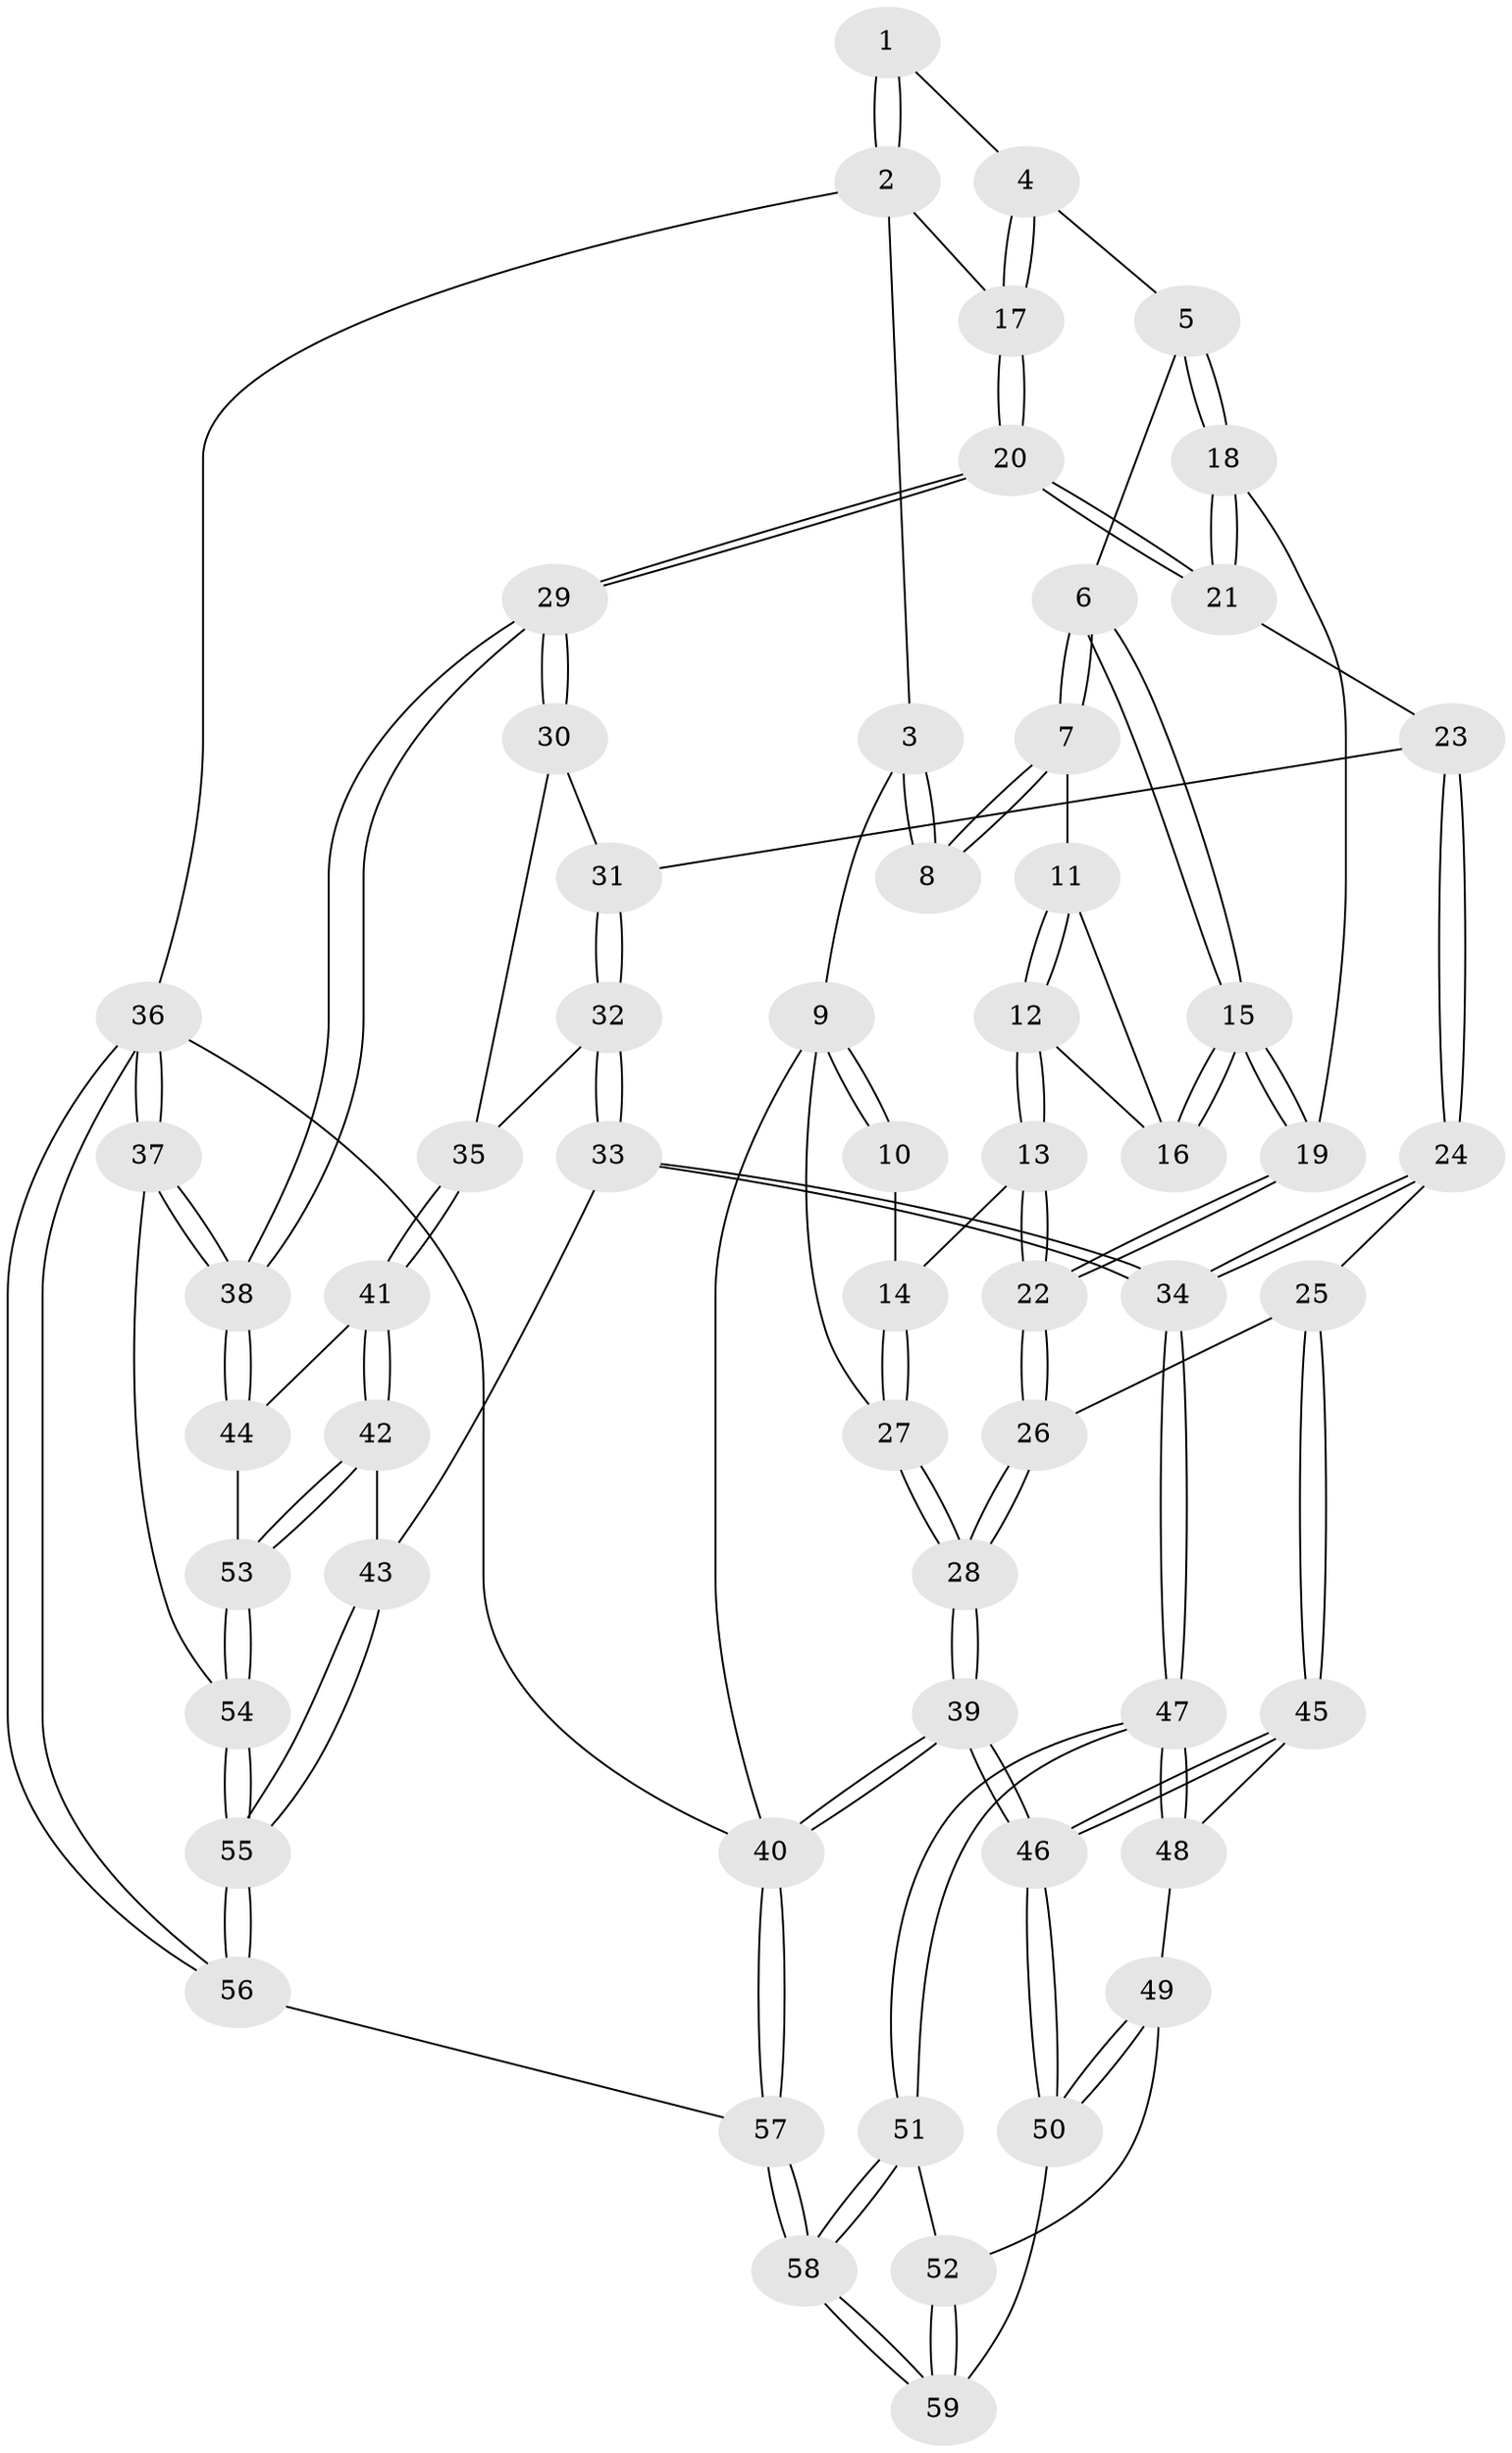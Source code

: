// coarse degree distribution, {4: 0.4146341463414634, 3: 0.12195121951219512, 5: 0.34146341463414637, 2: 0.024390243902439025, 6: 0.07317073170731707, 7: 0.024390243902439025}
// Generated by graph-tools (version 1.1) at 2025/05/03/04/25 22:05:41]
// undirected, 59 vertices, 144 edges
graph export_dot {
graph [start="1"]
  node [color=gray90,style=filled];
  1 [pos="+0.8608055467074682+0"];
  2 [pos="+1+0"];
  3 [pos="+0.4175003177888118+0"];
  4 [pos="+0.7294610213913537+0.18045322505485542"];
  5 [pos="+0.6833668266647729+0.224187553838613"];
  6 [pos="+0.5008799702720687+0.09568620123344924"];
  7 [pos="+0.42339217216583225+0"];
  8 [pos="+0.4140403495185787+0"];
  9 [pos="+0+0"];
  10 [pos="+0.19166461446573715+0.05374534466974665"];
  11 [pos="+0.3388081630486517+0.13402894111163324"];
  12 [pos="+0.23238276986665177+0.2875544156670721"];
  13 [pos="+0.21548146023785494+0.30755792351569694"];
  14 [pos="+0.016281730713978426+0.30443094324578407"];
  15 [pos="+0.46930172982921187+0.32479776618550976"];
  16 [pos="+0.39093646110110936+0.2598035007162875"];
  17 [pos="+1+0.25317498947276085"];
  18 [pos="+0.688248925710136+0.32492707481577354"];
  19 [pos="+0.4730032785762296+0.3581466126897632"];
  20 [pos="+1+0.332481758875261"];
  21 [pos="+0.7499971198531022+0.4006202165928028"];
  22 [pos="+0.40058896256003285+0.45961326536616043"];
  23 [pos="+0.7327847523631865+0.4481774446187351"];
  24 [pos="+0.5948919306430164+0.5715859066385557"];
  25 [pos="+0.4618110657939735+0.5371933213124901"];
  26 [pos="+0.4013906217530739+0.46837370577177473"];
  27 [pos="+0+0.3343653602919286"];
  28 [pos="+0+0.7646380420750672"];
  29 [pos="+1+0.6000569434030167"];
  30 [pos="+0.8636427872691277+0.5791351207887547"];
  31 [pos="+0.7546712888222208+0.48800072662126226"];
  32 [pos="+0.7741268931298133+0.5903821457566198"];
  33 [pos="+0.6680166676152297+0.7379516378758454"];
  34 [pos="+0.6647002193438104+0.7375939491381034"];
  35 [pos="+0.8153175274675515+0.6205419126745638"];
  36 [pos="+1+1"];
  37 [pos="+1+0.7891395832804643"];
  38 [pos="+1+0.6328636969816607"];
  39 [pos="+0+0.9492369383613672"];
  40 [pos="+0+1"];
  41 [pos="+0.8166915812264692+0.6492602060843113"];
  42 [pos="+0.6975978839689599+0.7462206561891315"];
  43 [pos="+0.6957080752880522+0.7461705377304217"];
  44 [pos="+0.9625121465278734+0.7077399807028071"];
  45 [pos="+0.43041617595828197+0.6587881191745991"];
  46 [pos="+0.056890631466968995+0.9148273321333673"];
  47 [pos="+0.5952723140286038+0.8026872882071723"];
  48 [pos="+0.46301735988990095+0.7173341977296539"];
  49 [pos="+0.42434766531845564+0.781925189291582"];
  50 [pos="+0.20299455754961745+0.8955184278847677"];
  51 [pos="+0.5827300267171955+0.8301390289905278"];
  52 [pos="+0.5467649811316034+0.83865230318885"];
  53 [pos="+0.8396196430108757+0.7898167566580373"];
  54 [pos="+0.8685314738537381+0.9609219847668488"];
  55 [pos="+0.8013349003780151+1"];
  56 [pos="+0.7424350998719224+1"];
  57 [pos="+0.6746518305944589+1"];
  58 [pos="+0.6503644147513941+1"];
  59 [pos="+0.41242085582695537+0.8974386340622033"];
  1 -- 2;
  1 -- 2;
  1 -- 4;
  2 -- 3;
  2 -- 17;
  2 -- 36;
  3 -- 8;
  3 -- 8;
  3 -- 9;
  4 -- 5;
  4 -- 17;
  4 -- 17;
  5 -- 6;
  5 -- 18;
  5 -- 18;
  6 -- 7;
  6 -- 7;
  6 -- 15;
  6 -- 15;
  7 -- 8;
  7 -- 8;
  7 -- 11;
  9 -- 10;
  9 -- 10;
  9 -- 27;
  9 -- 40;
  10 -- 14;
  11 -- 12;
  11 -- 12;
  11 -- 16;
  12 -- 13;
  12 -- 13;
  12 -- 16;
  13 -- 14;
  13 -- 22;
  13 -- 22;
  14 -- 27;
  14 -- 27;
  15 -- 16;
  15 -- 16;
  15 -- 19;
  15 -- 19;
  17 -- 20;
  17 -- 20;
  18 -- 19;
  18 -- 21;
  18 -- 21;
  19 -- 22;
  19 -- 22;
  20 -- 21;
  20 -- 21;
  20 -- 29;
  20 -- 29;
  21 -- 23;
  22 -- 26;
  22 -- 26;
  23 -- 24;
  23 -- 24;
  23 -- 31;
  24 -- 25;
  24 -- 34;
  24 -- 34;
  25 -- 26;
  25 -- 45;
  25 -- 45;
  26 -- 28;
  26 -- 28;
  27 -- 28;
  27 -- 28;
  28 -- 39;
  28 -- 39;
  29 -- 30;
  29 -- 30;
  29 -- 38;
  29 -- 38;
  30 -- 31;
  30 -- 35;
  31 -- 32;
  31 -- 32;
  32 -- 33;
  32 -- 33;
  32 -- 35;
  33 -- 34;
  33 -- 34;
  33 -- 43;
  34 -- 47;
  34 -- 47;
  35 -- 41;
  35 -- 41;
  36 -- 37;
  36 -- 37;
  36 -- 56;
  36 -- 56;
  36 -- 40;
  37 -- 38;
  37 -- 38;
  37 -- 54;
  38 -- 44;
  38 -- 44;
  39 -- 40;
  39 -- 40;
  39 -- 46;
  39 -- 46;
  40 -- 57;
  40 -- 57;
  41 -- 42;
  41 -- 42;
  41 -- 44;
  42 -- 43;
  42 -- 53;
  42 -- 53;
  43 -- 55;
  43 -- 55;
  44 -- 53;
  45 -- 46;
  45 -- 46;
  45 -- 48;
  46 -- 50;
  46 -- 50;
  47 -- 48;
  47 -- 48;
  47 -- 51;
  47 -- 51;
  48 -- 49;
  49 -- 50;
  49 -- 50;
  49 -- 52;
  50 -- 59;
  51 -- 52;
  51 -- 58;
  51 -- 58;
  52 -- 59;
  52 -- 59;
  53 -- 54;
  53 -- 54;
  54 -- 55;
  54 -- 55;
  55 -- 56;
  55 -- 56;
  56 -- 57;
  57 -- 58;
  57 -- 58;
  58 -- 59;
  58 -- 59;
}
